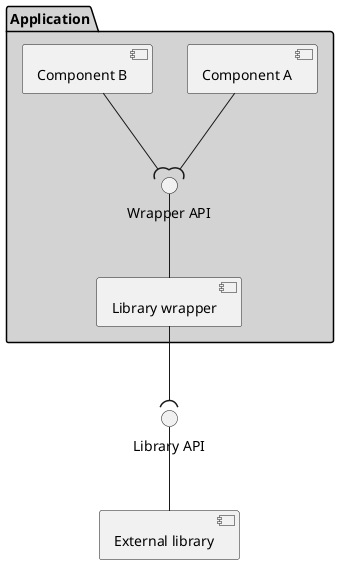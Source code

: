 @startuml
'https://plantuml.com/component-diagram

interface "Library API" as iExternalLib
component "External library" as ExternalLib

iExternalLib -- ExternalLib

package Application #lightgray {
    component "Component A" as A
    component "Component B" as B
    interface "Wrapper API" as iLibWrapper
    component "Library wrapper" as LibWrapper
}

LibWrapper --( iExternalLib
iLibWrapper -- LibWrapper
A --( iLibWrapper
B --( iLibWrapper

@enduml